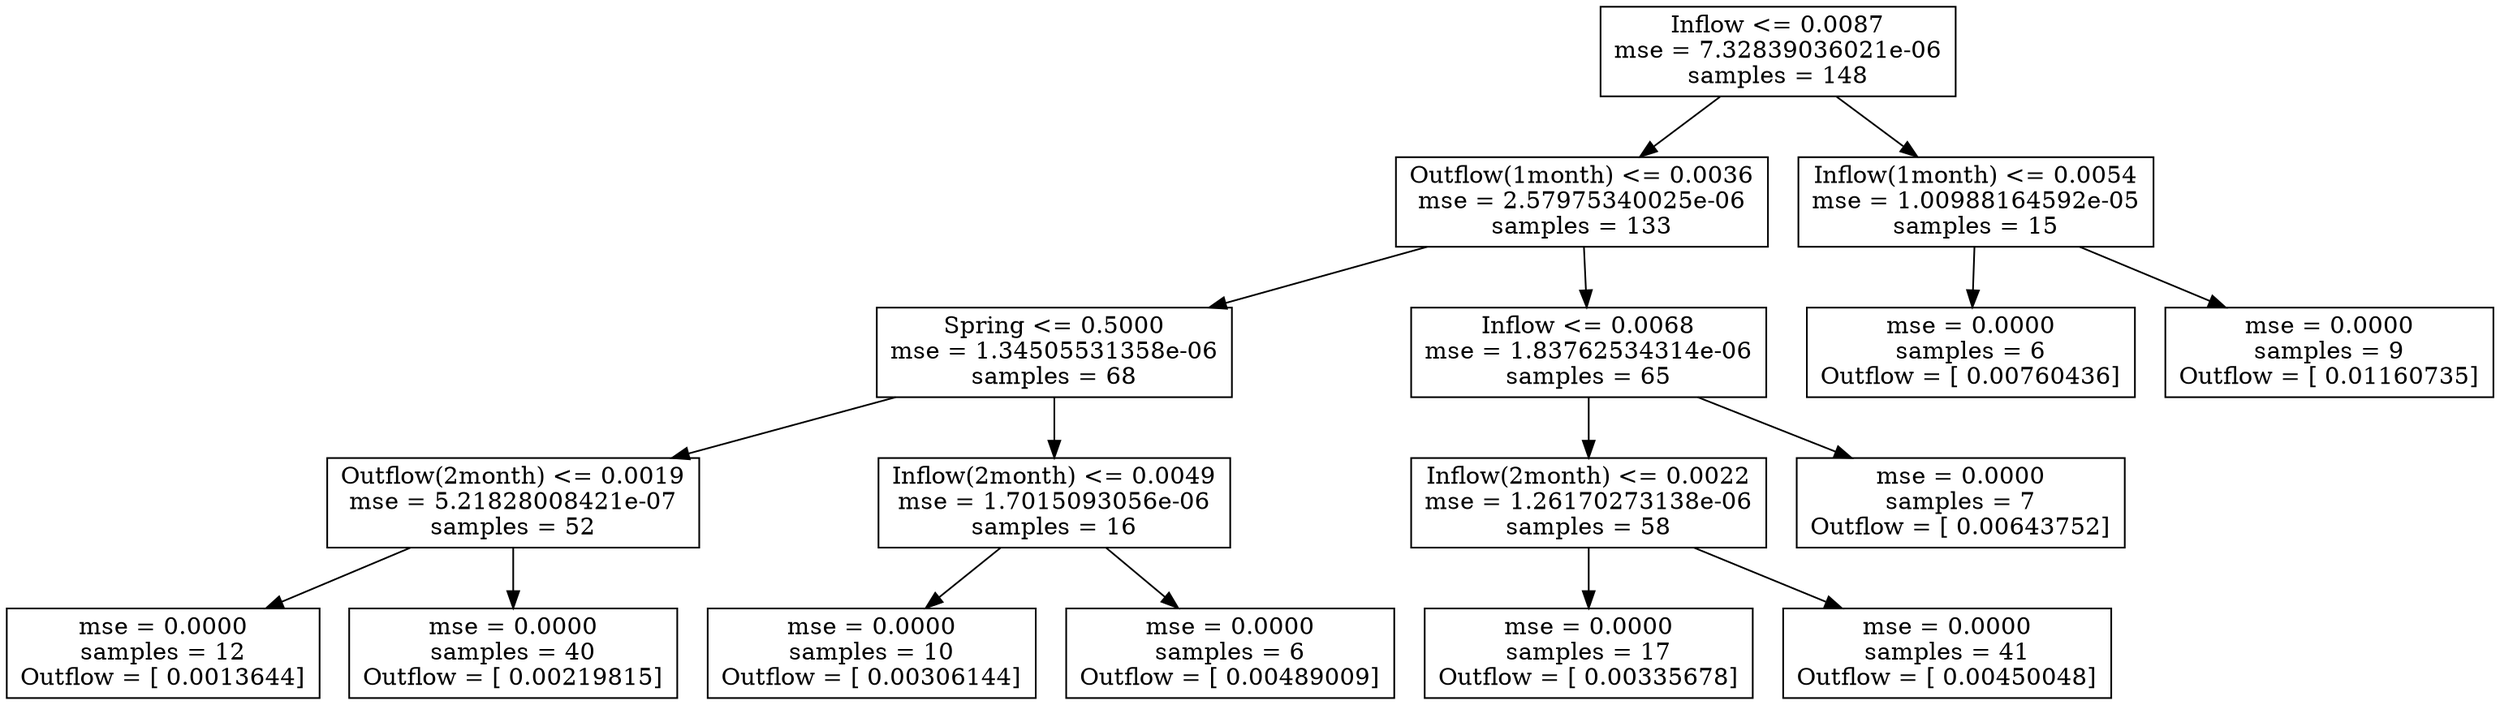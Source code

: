 digraph Tree {
0 [label="Inflow <= 0.0087\nmse = 7.32839036021e-06\nsamples = 148", shape="box"] ;
1 [label="Outflow(1month) <= 0.0036\nmse = 2.57975340025e-06\nsamples = 133", shape="box"] ;
0 -> 1 ;
2 [label="Spring <= 0.5000\nmse = 1.34505531358e-06\nsamples = 68", shape="box"] ;
1 -> 2 ;
3 [label="Outflow(2month) <= 0.0019\nmse = 5.21828008421e-07\nsamples = 52", shape="box"] ;
2 -> 3 ;
4 [label="mse = 0.0000\nsamples = 12\nOutflow = [ 0.0013644]", shape="box"] ;
3 -> 4 ;
5 [label="mse = 0.0000\nsamples = 40\nOutflow = [ 0.00219815]", shape="box"] ;
3 -> 5 ;
6 [label="Inflow(2month) <= 0.0049\nmse = 1.7015093056e-06\nsamples = 16", shape="box"] ;
2 -> 6 ;
7 [label="mse = 0.0000\nsamples = 10\nOutflow = [ 0.00306144]", shape="box"] ;
6 -> 7 ;
8 [label="mse = 0.0000\nsamples = 6\nOutflow = [ 0.00489009]", shape="box"] ;
6 -> 8 ;
9 [label="Inflow <= 0.0068\nmse = 1.83762534314e-06\nsamples = 65", shape="box"] ;
1 -> 9 ;
10 [label="Inflow(2month) <= 0.0022\nmse = 1.26170273138e-06\nsamples = 58", shape="box"] ;
9 -> 10 ;
11 [label="mse = 0.0000\nsamples = 17\nOutflow = [ 0.00335678]", shape="box"] ;
10 -> 11 ;
12 [label="mse = 0.0000\nsamples = 41\nOutflow = [ 0.00450048]", shape="box"] ;
10 -> 12 ;
13 [label="mse = 0.0000\nsamples = 7\nOutflow = [ 0.00643752]", shape="box"] ;
9 -> 13 ;
14 [label="Inflow(1month) <= 0.0054\nmse = 1.00988164592e-05\nsamples = 15", shape="box"] ;
0 -> 14 ;
15 [label="mse = 0.0000\nsamples = 6\nOutflow = [ 0.00760436]", shape="box"] ;
14 -> 15 ;
16 [label="mse = 0.0000\nsamples = 9\nOutflow = [ 0.01160735]", shape="box"] ;
14 -> 16 ;
}